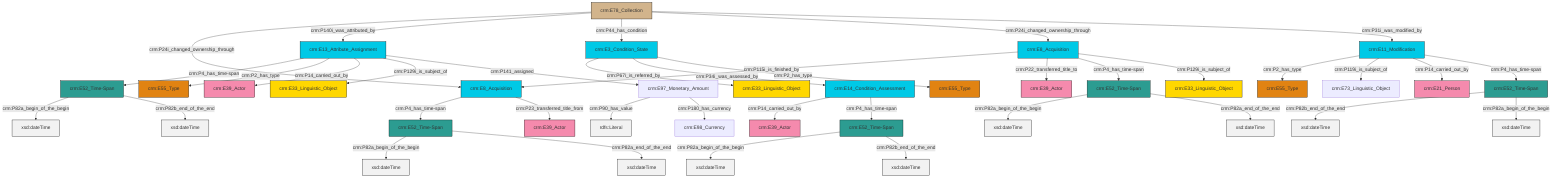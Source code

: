graph TD
classDef Literal fill:#f2f2f2,stroke:#000000;
classDef CRM_Entity fill:#FFFFFF,stroke:#000000;
classDef Temporal_Entity fill:#00C9E6, stroke:#000000;
classDef Type fill:#E18312, stroke:#000000;
classDef Time-Span fill:#2C9C91, stroke:#000000;
classDef Appellation fill:#FFEB7F, stroke:#000000;
classDef Place fill:#008836, stroke:#000000;
classDef Persistent_Item fill:#B266B2, stroke:#000000;
classDef Conceptual_Object fill:#FFD700, stroke:#000000;
classDef Physical_Thing fill:#D2B48C, stroke:#000000;
classDef Actor fill:#f58aad, stroke:#000000;
classDef PC_Classes fill:#4ce600, stroke:#000000;
classDef Multi fill:#cccccc,stroke:#000000;

10["crm:E8_Acquisition"]:::Temporal_Entity -->|crm:P115i_is_finished_by| 11["crm:E8_Acquisition"]:::Temporal_Entity
12["crm:E13_Attribute_Assignment"]:::Temporal_Entity -->|crm:P4_has_time-span| 13["crm:E52_Time-Span"]:::Time-Span
0["crm:E52_Time-Span"]:::Time-Span -->|crm:P82a_begin_of_the_begin| 14[xsd:dateTime]:::Literal
15["crm:E3_Condition_State"]:::Temporal_Entity -->|crm:P67i_is_referred_by| 16["crm:E33_Linguistic_Object"]:::Conceptual_Object
21["crm:E11_Modification"]:::Temporal_Entity -->|crm:P2_has_type| 22["crm:E55_Type"]:::Type
23["crm:E97_Monetary_Amount"]:::Default -->|crm:P90_has_value| 24[rdfs:Literal]:::Literal
10["crm:E8_Acquisition"]:::Temporal_Entity -->|crm:P22_transferred_title_to| 25["crm:E39_Actor"]:::Actor
2["crm:E52_Time-Span"]:::Time-Span -->|crm:P82a_begin_of_the_begin| 26[xsd:dateTime]:::Literal
15["crm:E3_Condition_State"]:::Temporal_Entity -->|crm:P34i_was_assessed_by| 28["crm:E14_Condition_Assessment"]:::Temporal_Entity
31["crm:E78_Collection"]:::Physical_Thing -->|crm:P24i_changed_ownership_through| 11["crm:E8_Acquisition"]:::Temporal_Entity
2["crm:E52_Time-Span"]:::Time-Span -->|crm:P82a_end_of_the_end| 32[xsd:dateTime]:::Literal
12["crm:E13_Attribute_Assignment"]:::Temporal_Entity -->|crm:P2_has_type| 34["crm:E55_Type"]:::Type
23["crm:E97_Monetary_Amount"]:::Default -->|crm:P180_has_currency| 6["crm:E98_Currency"]:::Default
21["crm:E11_Modification"]:::Temporal_Entity -->|crm:P119i_is_subject_of| 8["crm:E73_Linguistic_Object"]:::Default
10["crm:E8_Acquisition"]:::Temporal_Entity -->|crm:P4_has_time-span| 0["crm:E52_Time-Span"]:::Time-Span
12["crm:E13_Attribute_Assignment"]:::Temporal_Entity -->|crm:P14_carried_out_by| 37["crm:E39_Actor"]:::Actor
0["crm:E52_Time-Span"]:::Time-Span -->|crm:P82a_end_of_the_end| 43[xsd:dateTime]:::Literal
31["crm:E78_Collection"]:::Physical_Thing -->|crm:P140i_was_attributed_by| 12["crm:E13_Attribute_Assignment"]:::Temporal_Entity
31["crm:E78_Collection"]:::Physical_Thing -->|crm:P44_has_condition| 15["crm:E3_Condition_State"]:::Temporal_Entity
12["crm:E13_Attribute_Assignment"]:::Temporal_Entity -->|crm:P129i_is_subject_of| 45["crm:E33_Linguistic_Object"]:::Conceptual_Object
15["crm:E3_Condition_State"]:::Temporal_Entity -->|crm:P2_has_type| 46["crm:E55_Type"]:::Type
21["crm:E11_Modification"]:::Temporal_Entity -->|crm:P14_carried_out_by| 4["crm:E21_Person"]:::Actor
31["crm:E78_Collection"]:::Physical_Thing -->|crm:P24i_changed_ownership_through| 10["crm:E8_Acquisition"]:::Temporal_Entity
13["crm:E52_Time-Span"]:::Time-Span -->|crm:P82a_begin_of_the_begin| 51[xsd:dateTime]:::Literal
17["crm:E52_Time-Span"]:::Time-Span -->|crm:P82a_begin_of_the_begin| 52[xsd:dateTime]:::Literal
17["crm:E52_Time-Span"]:::Time-Span -->|crm:P82b_end_of_the_end| 54[xsd:dateTime]:::Literal
21["crm:E11_Modification"]:::Temporal_Entity -->|crm:P4_has_time-span| 29["crm:E52_Time-Span"]:::Time-Span
12["crm:E13_Attribute_Assignment"]:::Temporal_Entity -->|crm:P141_assigned| 23["crm:E97_Monetary_Amount"]:::Default
28["crm:E14_Condition_Assessment"]:::Temporal_Entity -->|crm:P14_carried_out_by| 41["crm:E39_Actor"]:::Actor
29["crm:E52_Time-Span"]:::Time-Span -->|crm:P82b_end_of_the_end| 57[xsd:dateTime]:::Literal
13["crm:E52_Time-Span"]:::Time-Span -->|crm:P82b_end_of_the_end| 58[xsd:dateTime]:::Literal
10["crm:E8_Acquisition"]:::Temporal_Entity -->|crm:P129i_is_subject_of| 49["crm:E33_Linguistic_Object"]:::Conceptual_Object
29["crm:E52_Time-Span"]:::Time-Span -->|crm:P82a_begin_of_the_begin| 60[xsd:dateTime]:::Literal
31["crm:E78_Collection"]:::Physical_Thing -->|crm:P31i_was_modified_by| 21["crm:E11_Modification"]:::Temporal_Entity
11["crm:E8_Acquisition"]:::Temporal_Entity -->|crm:P4_has_time-span| 2["crm:E52_Time-Span"]:::Time-Span
11["crm:E8_Acquisition"]:::Temporal_Entity -->|crm:P23_transferred_title_from| 19["crm:E39_Actor"]:::Actor
28["crm:E14_Condition_Assessment"]:::Temporal_Entity -->|crm:P4_has_time-span| 17["crm:E52_Time-Span"]:::Time-Span